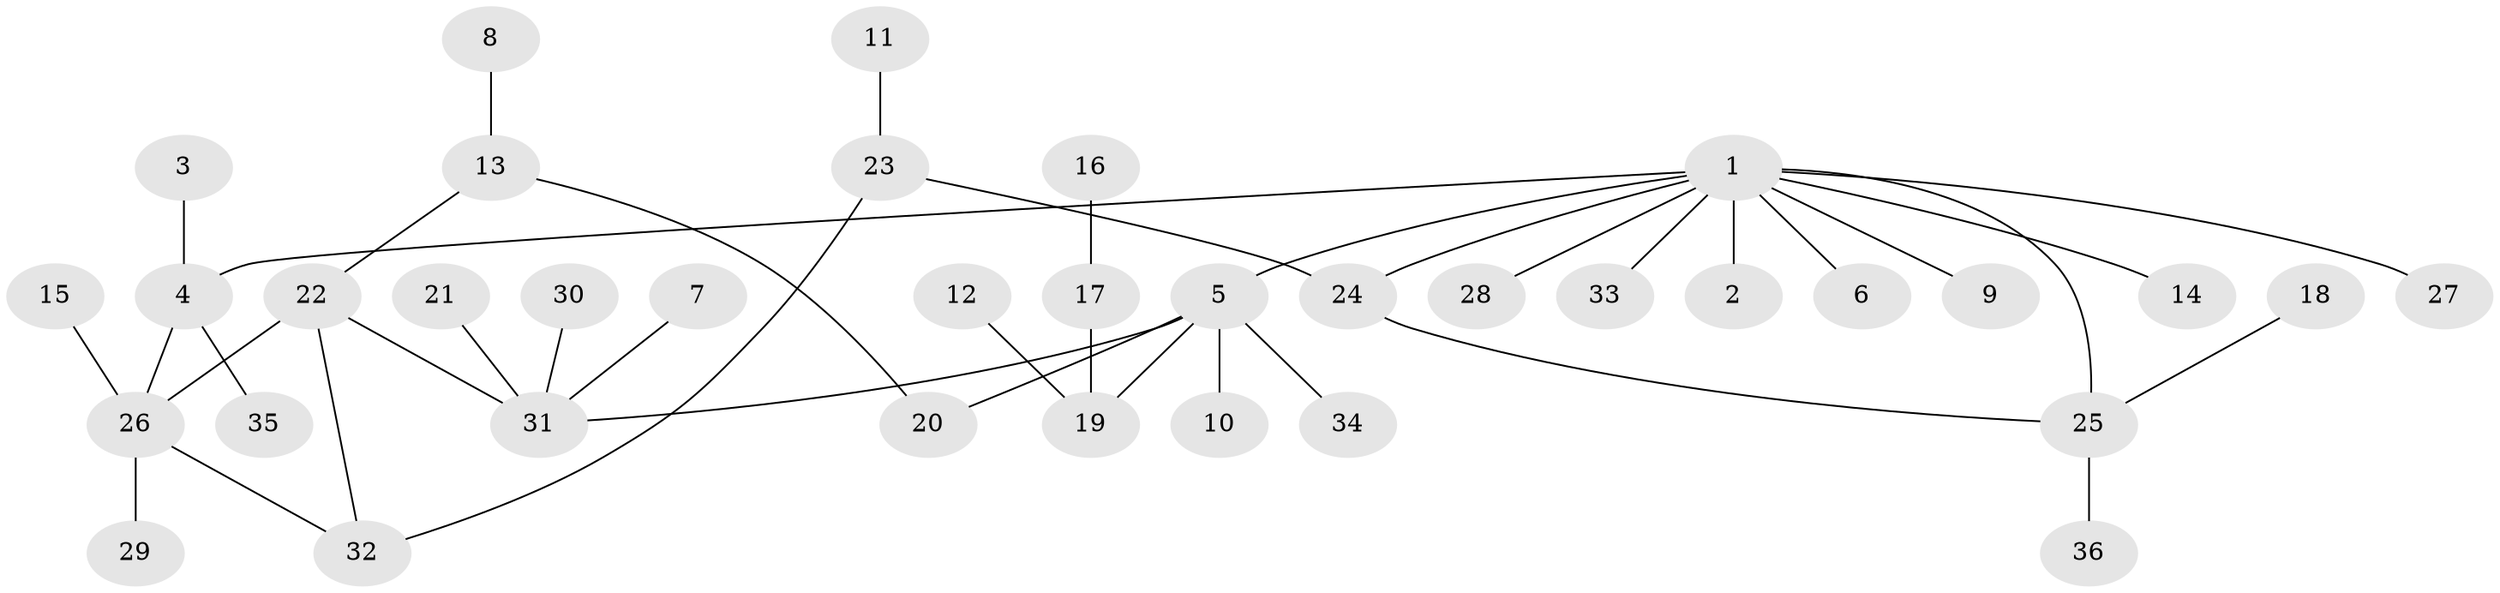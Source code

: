 // original degree distribution, {9: 0.013888888888888888, 4: 0.09722222222222222, 3: 0.18055555555555555, 2: 0.2638888888888889, 1: 0.4166666666666667, 5: 0.027777777777777776}
// Generated by graph-tools (version 1.1) at 2025/25/03/09/25 03:25:32]
// undirected, 36 vertices, 40 edges
graph export_dot {
graph [start="1"]
  node [color=gray90,style=filled];
  1;
  2;
  3;
  4;
  5;
  6;
  7;
  8;
  9;
  10;
  11;
  12;
  13;
  14;
  15;
  16;
  17;
  18;
  19;
  20;
  21;
  22;
  23;
  24;
  25;
  26;
  27;
  28;
  29;
  30;
  31;
  32;
  33;
  34;
  35;
  36;
  1 -- 2 [weight=1.0];
  1 -- 4 [weight=1.0];
  1 -- 5 [weight=1.0];
  1 -- 6 [weight=1.0];
  1 -- 9 [weight=1.0];
  1 -- 14 [weight=1.0];
  1 -- 24 [weight=1.0];
  1 -- 25 [weight=1.0];
  1 -- 27 [weight=1.0];
  1 -- 28 [weight=1.0];
  1 -- 33 [weight=1.0];
  3 -- 4 [weight=1.0];
  4 -- 26 [weight=1.0];
  4 -- 35 [weight=1.0];
  5 -- 10 [weight=1.0];
  5 -- 19 [weight=1.0];
  5 -- 20 [weight=1.0];
  5 -- 31 [weight=1.0];
  5 -- 34 [weight=1.0];
  7 -- 31 [weight=1.0];
  8 -- 13 [weight=1.0];
  11 -- 23 [weight=1.0];
  12 -- 19 [weight=1.0];
  13 -- 20 [weight=1.0];
  13 -- 22 [weight=1.0];
  15 -- 26 [weight=1.0];
  16 -- 17 [weight=1.0];
  17 -- 19 [weight=1.0];
  18 -- 25 [weight=1.0];
  21 -- 31 [weight=2.0];
  22 -- 26 [weight=1.0];
  22 -- 31 [weight=1.0];
  22 -- 32 [weight=1.0];
  23 -- 24 [weight=1.0];
  23 -- 32 [weight=1.0];
  24 -- 25 [weight=1.0];
  25 -- 36 [weight=1.0];
  26 -- 29 [weight=1.0];
  26 -- 32 [weight=1.0];
  30 -- 31 [weight=1.0];
}

